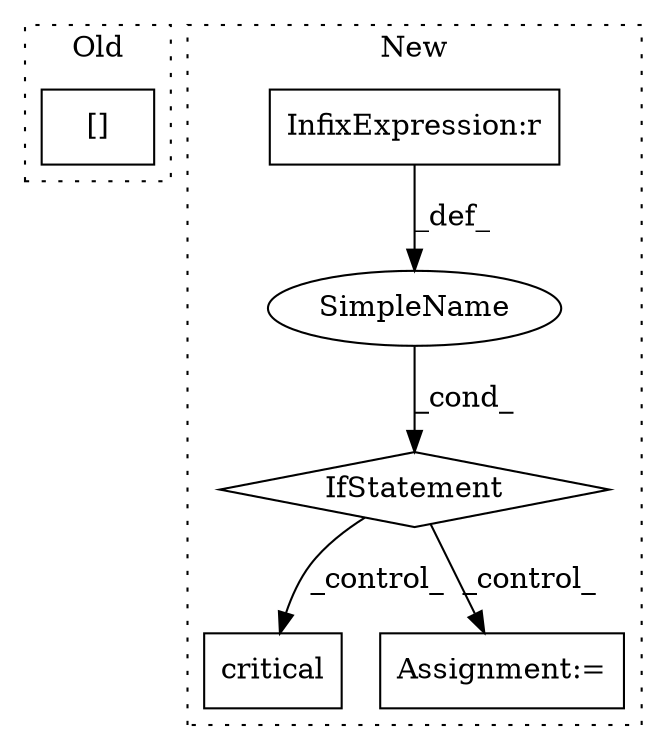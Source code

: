 digraph G {
subgraph cluster0 {
1 [label="[]" a="2" s="1805,1841" l="11,1" shape="box"];
label = "Old";
style="dotted";
}
subgraph cluster1 {
2 [label="critical" a="32" s="2267" l="10" shape="box"];
3 [label="InfixExpression:r" a="27" s="2242" l="4" shape="box"];
4 [label="IfStatement" a="25" s="2225,2250" l="4,2" shape="diamond"];
5 [label="SimpleName" a="42" s="" l="" shape="ellipse"];
6 [label="Assignment:=" a="7" s="4093" l="1" shape="box"];
label = "New";
style="dotted";
}
3 -> 5 [label="_def_"];
4 -> 6 [label="_control_"];
4 -> 2 [label="_control_"];
5 -> 4 [label="_cond_"];
}